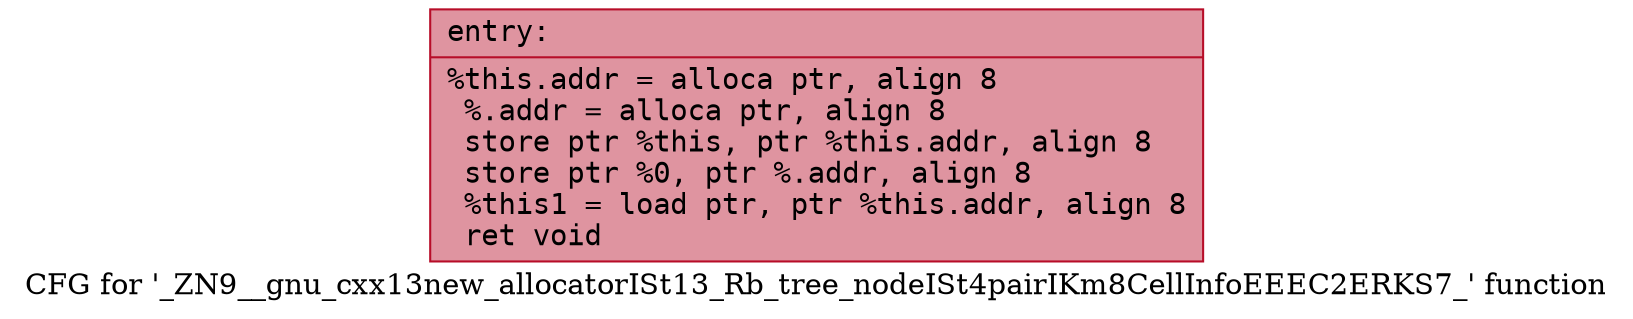 digraph "CFG for '_ZN9__gnu_cxx13new_allocatorISt13_Rb_tree_nodeISt4pairIKm8CellInfoEEEC2ERKS7_' function" {
	label="CFG for '_ZN9__gnu_cxx13new_allocatorISt13_Rb_tree_nodeISt4pairIKm8CellInfoEEEC2ERKS7_' function";

	Node0x55dab482ff10 [shape=record,color="#b70d28ff", style=filled, fillcolor="#b70d2870" fontname="Courier",label="{entry:\l|  %this.addr = alloca ptr, align 8\l  %.addr = alloca ptr, align 8\l  store ptr %this, ptr %this.addr, align 8\l  store ptr %0, ptr %.addr, align 8\l  %this1 = load ptr, ptr %this.addr, align 8\l  ret void\l}"];
}
